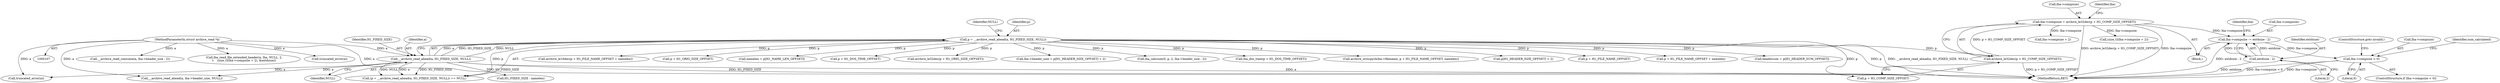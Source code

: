 digraph "0_libarchive_98dcbbf0bf4854bf987557e55e55fff7abbf3ea9@pointer" {
"1000310" [label="(Call,lha->compsize < 0)"];
"1000302" [label="(Call,lha->compsize -= extdsize - 2)"];
"1000306" [label="(Call,extdsize - 2)"];
"1000149" [label="(Call,lha->compsize = archive_le32dec(p + H1_COMP_SIZE_OFFSET))"];
"1000153" [label="(Call,archive_le32dec(p + H1_COMP_SIZE_OFFSET))"];
"1000125" [label="(Call,p = __archive_read_ahead(a, H1_FIXED_SIZE, NULL))"];
"1000127" [label="(Call,__archive_read_ahead(a, H1_FIXED_SIZE, NULL))"];
"1000108" [label="(MethodParameterIn,struct archive_read *a)"];
"1000244" [label="(Call,archive_le16dec(p + H1_FILE_NAME_OFFSET + namelen))"];
"1000154" [label="(Call,p + H1_COMP_SIZE_OFFSET)"];
"1000162" [label="(Call,p + H1_ORIG_SIZE_OFFSET)"];
"1000282" [label="(Call,lha->compsize + 2)"];
"1000315" [label="(ControlStructure,goto invalid;)"];
"1000314" [label="(Literal,0)"];
"1000110" [label="(Block,)"];
"1000153" [label="(Call,archive_le32dec(p + H1_COMP_SIZE_OFFSET))"];
"1000108" [label="(MethodParameterIn,struct archive_read *a)"];
"1000173" [label="(Call,namelen = p[H1_NAME_LEN_OFFSET])"];
"1000186" [label="(Call,H1_FIXED_SIZE - namelen)"];
"1000170" [label="(Call,p + H1_DOS_TIME_OFFSET)"];
"1000312" [label="(Identifier,lha)"];
"1000161" [label="(Call,archive_le32dec(p + H1_ORIG_SIZE_OFFSET))"];
"1000135" [label="(Call,lha->header_size = p[H1_HEADER_SIZE_OFFSET] + 2)"];
"1000129" [label="(Identifier,H1_FIXED_SIZE)"];
"1000266" [label="(Call,__archive_read_consume(a, lha->header_size - 2))"];
"1000150" [label="(Call,lha->compsize)"];
"1000308" [label="(Literal,2)"];
"1000257" [label="(Call,lha_calcsum(0, p, 2, lha->header_size - 2))"];
"1000311" [label="(Call,lha->compsize)"];
"1000169" [label="(Call,lha_dos_time(p + H1_DOS_TIME_OFFSET))"];
"1000275" [label="(Call,lha_read_file_extended_header(a, lha, NULL, 2,\n\t    (size_t)(lha->compsize + 2), &extdsize))"];
"1000310" [label="(Call,lha->compsize < 0)"];
"1000280" [label="(Call,(size_t)(lha->compsize + 2))"];
"1000131" [label="(Identifier,NULL)"];
"1000133" [label="(Call,truncated_error(a))"];
"1000309" [label="(ControlStructure,if (lha->compsize < 0))"];
"1000202" [label="(Call,__archive_read_ahead(a, lha->header_size, NULL))"];
"1000149" [label="(Call,lha->compsize = archive_le32dec(p + H1_COMP_SIZE_OFFSET))"];
"1000342" [label="(MethodReturn,RET)"];
"1000128" [label="(Identifier,a)"];
"1000126" [label="(Identifier,p)"];
"1000303" [label="(Call,lha->compsize)"];
"1000125" [label="(Call,p = __archive_read_ahead(a, H1_FIXED_SIZE, NULL))"];
"1000231" [label="(Call,archive_strncpy(&lha->filename, p + H1_FILE_NAME_OFFSET, namelen))"];
"1000306" [label="(Call,extdsize - 2)"];
"1000139" [label="(Call,p[H1_HEADER_SIZE_OFFSET] + 2)"];
"1000318" [label="(Identifier,sum_calculated)"];
"1000210" [label="(Call,truncated_error(a))"];
"1000127" [label="(Call,__archive_read_ahead(a, H1_FIXED_SIZE, NULL))"];
"1000307" [label="(Identifier,extdsize)"];
"1000236" [label="(Call,p + H1_FILE_NAME_OFFSET)"];
"1000130" [label="(Identifier,NULL)"];
"1000159" [label="(Identifier,lha)"];
"1000245" [label="(Call,p + H1_FILE_NAME_OFFSET + namelen)"];
"1000302" [label="(Call,lha->compsize -= extdsize - 2)"];
"1000124" [label="(Call,(p = __archive_read_ahead(a, H1_FIXED_SIZE, NULL)) == NULL)"];
"1000144" [label="(Call,headersum = p[H1_HEADER_SUM_OFFSET])"];
"1000310" -> "1000309"  [label="AST: "];
"1000310" -> "1000314"  [label="CFG: "];
"1000311" -> "1000310"  [label="AST: "];
"1000314" -> "1000310"  [label="AST: "];
"1000315" -> "1000310"  [label="CFG: "];
"1000318" -> "1000310"  [label="CFG: "];
"1000310" -> "1000342"  [label="DDG: lha->compsize < 0"];
"1000310" -> "1000342"  [label="DDG: lha->compsize"];
"1000302" -> "1000310"  [label="DDG: lha->compsize"];
"1000302" -> "1000110"  [label="AST: "];
"1000302" -> "1000306"  [label="CFG: "];
"1000303" -> "1000302"  [label="AST: "];
"1000306" -> "1000302"  [label="AST: "];
"1000312" -> "1000302"  [label="CFG: "];
"1000302" -> "1000342"  [label="DDG: extdsize - 2"];
"1000306" -> "1000302"  [label="DDG: extdsize"];
"1000306" -> "1000302"  [label="DDG: 2"];
"1000149" -> "1000302"  [label="DDG: lha->compsize"];
"1000306" -> "1000308"  [label="CFG: "];
"1000307" -> "1000306"  [label="AST: "];
"1000308" -> "1000306"  [label="AST: "];
"1000306" -> "1000342"  [label="DDG: extdsize"];
"1000149" -> "1000110"  [label="AST: "];
"1000149" -> "1000153"  [label="CFG: "];
"1000150" -> "1000149"  [label="AST: "];
"1000153" -> "1000149"  [label="AST: "];
"1000159" -> "1000149"  [label="CFG: "];
"1000149" -> "1000342"  [label="DDG: archive_le32dec(p + H1_COMP_SIZE_OFFSET)"];
"1000149" -> "1000342"  [label="DDG: lha->compsize"];
"1000153" -> "1000149"  [label="DDG: p + H1_COMP_SIZE_OFFSET"];
"1000149" -> "1000280"  [label="DDG: lha->compsize"];
"1000149" -> "1000282"  [label="DDG: lha->compsize"];
"1000153" -> "1000154"  [label="CFG: "];
"1000154" -> "1000153"  [label="AST: "];
"1000153" -> "1000342"  [label="DDG: p + H1_COMP_SIZE_OFFSET"];
"1000125" -> "1000153"  [label="DDG: p"];
"1000125" -> "1000124"  [label="AST: "];
"1000125" -> "1000127"  [label="CFG: "];
"1000126" -> "1000125"  [label="AST: "];
"1000127" -> "1000125"  [label="AST: "];
"1000131" -> "1000125"  [label="CFG: "];
"1000125" -> "1000342"  [label="DDG: p"];
"1000125" -> "1000342"  [label="DDG: __archive_read_ahead(a, H1_FIXED_SIZE, NULL)"];
"1000125" -> "1000124"  [label="DDG: p"];
"1000127" -> "1000125"  [label="DDG: a"];
"1000127" -> "1000125"  [label="DDG: H1_FIXED_SIZE"];
"1000127" -> "1000125"  [label="DDG: NULL"];
"1000125" -> "1000135"  [label="DDG: p"];
"1000125" -> "1000139"  [label="DDG: p"];
"1000125" -> "1000144"  [label="DDG: p"];
"1000125" -> "1000154"  [label="DDG: p"];
"1000125" -> "1000161"  [label="DDG: p"];
"1000125" -> "1000162"  [label="DDG: p"];
"1000125" -> "1000169"  [label="DDG: p"];
"1000125" -> "1000170"  [label="DDG: p"];
"1000125" -> "1000173"  [label="DDG: p"];
"1000125" -> "1000231"  [label="DDG: p"];
"1000125" -> "1000236"  [label="DDG: p"];
"1000125" -> "1000244"  [label="DDG: p"];
"1000125" -> "1000245"  [label="DDG: p"];
"1000125" -> "1000257"  [label="DDG: p"];
"1000127" -> "1000130"  [label="CFG: "];
"1000128" -> "1000127"  [label="AST: "];
"1000129" -> "1000127"  [label="AST: "];
"1000130" -> "1000127"  [label="AST: "];
"1000127" -> "1000342"  [label="DDG: H1_FIXED_SIZE"];
"1000127" -> "1000342"  [label="DDG: a"];
"1000127" -> "1000124"  [label="DDG: a"];
"1000127" -> "1000124"  [label="DDG: H1_FIXED_SIZE"];
"1000127" -> "1000124"  [label="DDG: NULL"];
"1000108" -> "1000127"  [label="DDG: a"];
"1000127" -> "1000133"  [label="DDG: a"];
"1000127" -> "1000186"  [label="DDG: H1_FIXED_SIZE"];
"1000127" -> "1000202"  [label="DDG: a"];
"1000108" -> "1000107"  [label="AST: "];
"1000108" -> "1000342"  [label="DDG: a"];
"1000108" -> "1000133"  [label="DDG: a"];
"1000108" -> "1000202"  [label="DDG: a"];
"1000108" -> "1000210"  [label="DDG: a"];
"1000108" -> "1000266"  [label="DDG: a"];
"1000108" -> "1000275"  [label="DDG: a"];
}
